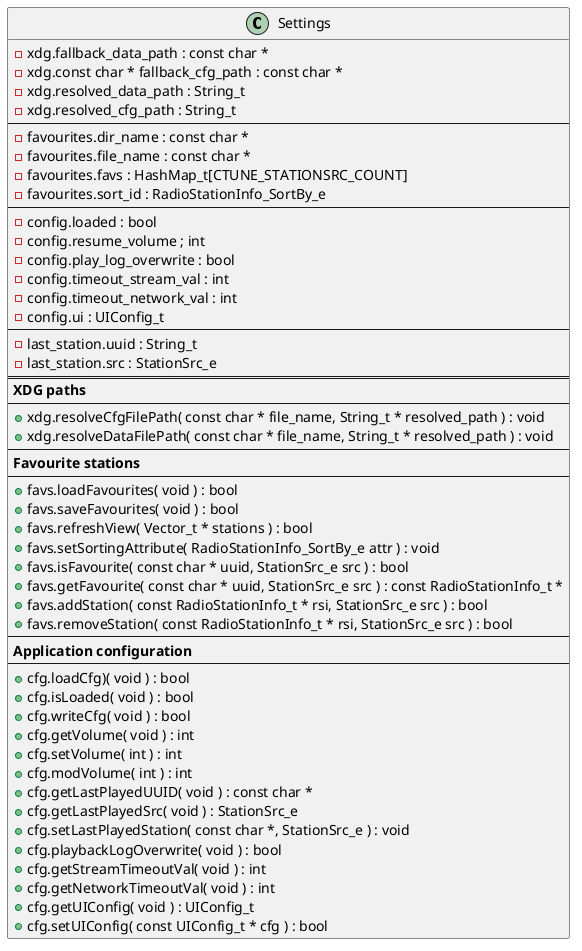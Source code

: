 @startuml
'https://plantuml.com/class-diagram

allowmixing

class Settings {
    - xdg.fallback_data_path : const char *
    - xdg.const char * fallback_cfg_path : const char *
    - xdg.resolved_data_path : String_t
    - xdg.resolved_cfg_path : String_t
    ----
    - favourites.dir_name : const char *
    - favourites.file_name : const char *
    - favourites.favs : HashMap_t[CTUNE_STATIONSRC_COUNT]
    - favourites.sort_id : RadioStationInfo_SortBy_e
    ----
    - config.loaded : bool
    - config.resume_volume ; int
    - config.play_log_overwrite : bool
    - config.timeout_stream_val : int
    - config.timeout_network_val : int
    - config.ui : UIConfig_t
    ----
    - last_station.uuid : String_t
    - last_station.src : StationSrc_e
    ====
    <b>XDG paths</b>
    ----
    + xdg.resolveCfgFilePath( const char * file_name, String_t * resolved_path ) : void
    + xdg.resolveDataFilePath( const char * file_name, String_t * resolved_path ) : void
    ----
    <b>Favourite stations</b>
    ----
    + favs.loadFavourites( void ) : bool
    + favs.saveFavourites( void ) : bool
    + favs.refreshView( Vector_t * stations ) : bool
    + favs.setSortingAttribute( RadioStationInfo_SortBy_e attr ) : void
    + favs.isFavourite( const char * uuid, StationSrc_e src ) : bool
    + favs.getFavourite( const char * uuid, StationSrc_e src ) : const RadioStationInfo_t *
    + favs.addStation( const RadioStationInfo_t * rsi, StationSrc_e src ) : bool
    + favs.removeStation( const RadioStationInfo_t * rsi, StationSrc_e src ) : bool
    ----
    <b>Application configuration</b>
    ----
    + cfg.loadCfg)( void ) : bool
    + cfg.isLoaded( void ) : bool
    + cfg.writeCfg( void ) : bool
    + cfg.getVolume( void ) : int
    + cfg.setVolume( int ) : int
    + cfg.modVolume( int ) : int
    + cfg.getLastPlayedUUID( void ) : const char *
    + cfg.getLastPlayedSrc( void ) : StationSrc_e
    + cfg.setLastPlayedStation( const char *, StationSrc_e ) : void
    + cfg.playbackLogOverwrite( void ) : bool
    + cfg.getStreamTimeoutVal( void ) : int
    + cfg.getNetworkTimeoutVal( void ) : int
    + cfg.getUIConfig( void ) : UIConfig_t
    + cfg.setUIConfig( const UIConfig_t * cfg ) : bool
}

@enduml
